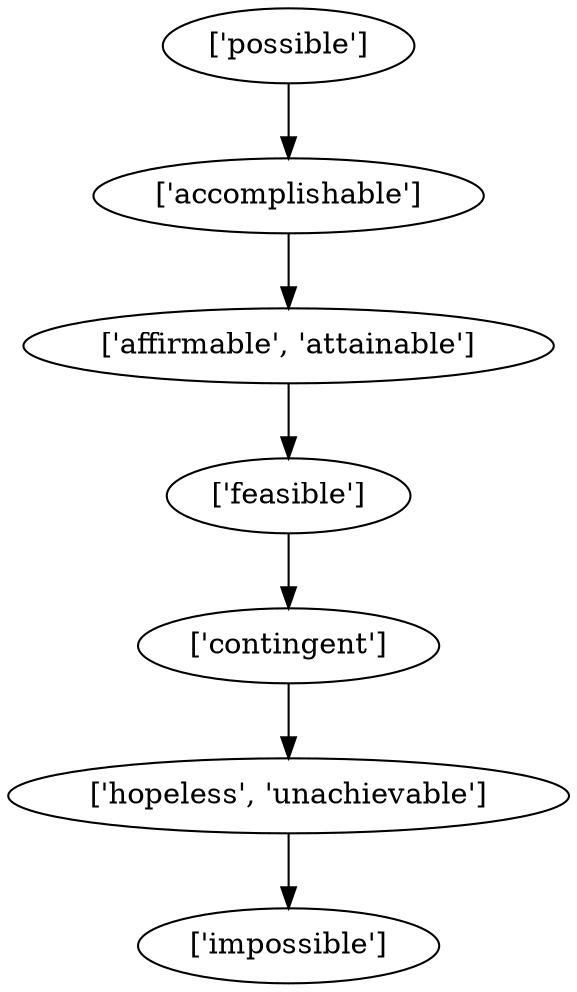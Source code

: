 strict digraph  {
	"['feasible']" -> "['contingent']";
	"['contingent']" -> "['hopeless', 'unachievable']";
	"['hopeless', 'unachievable']" -> "['impossible']";
	"['possible']" -> "['accomplishable']";
	"['accomplishable']" -> "['affirmable', 'attainable']";
	"['affirmable', 'attainable']" -> "['feasible']";
}
